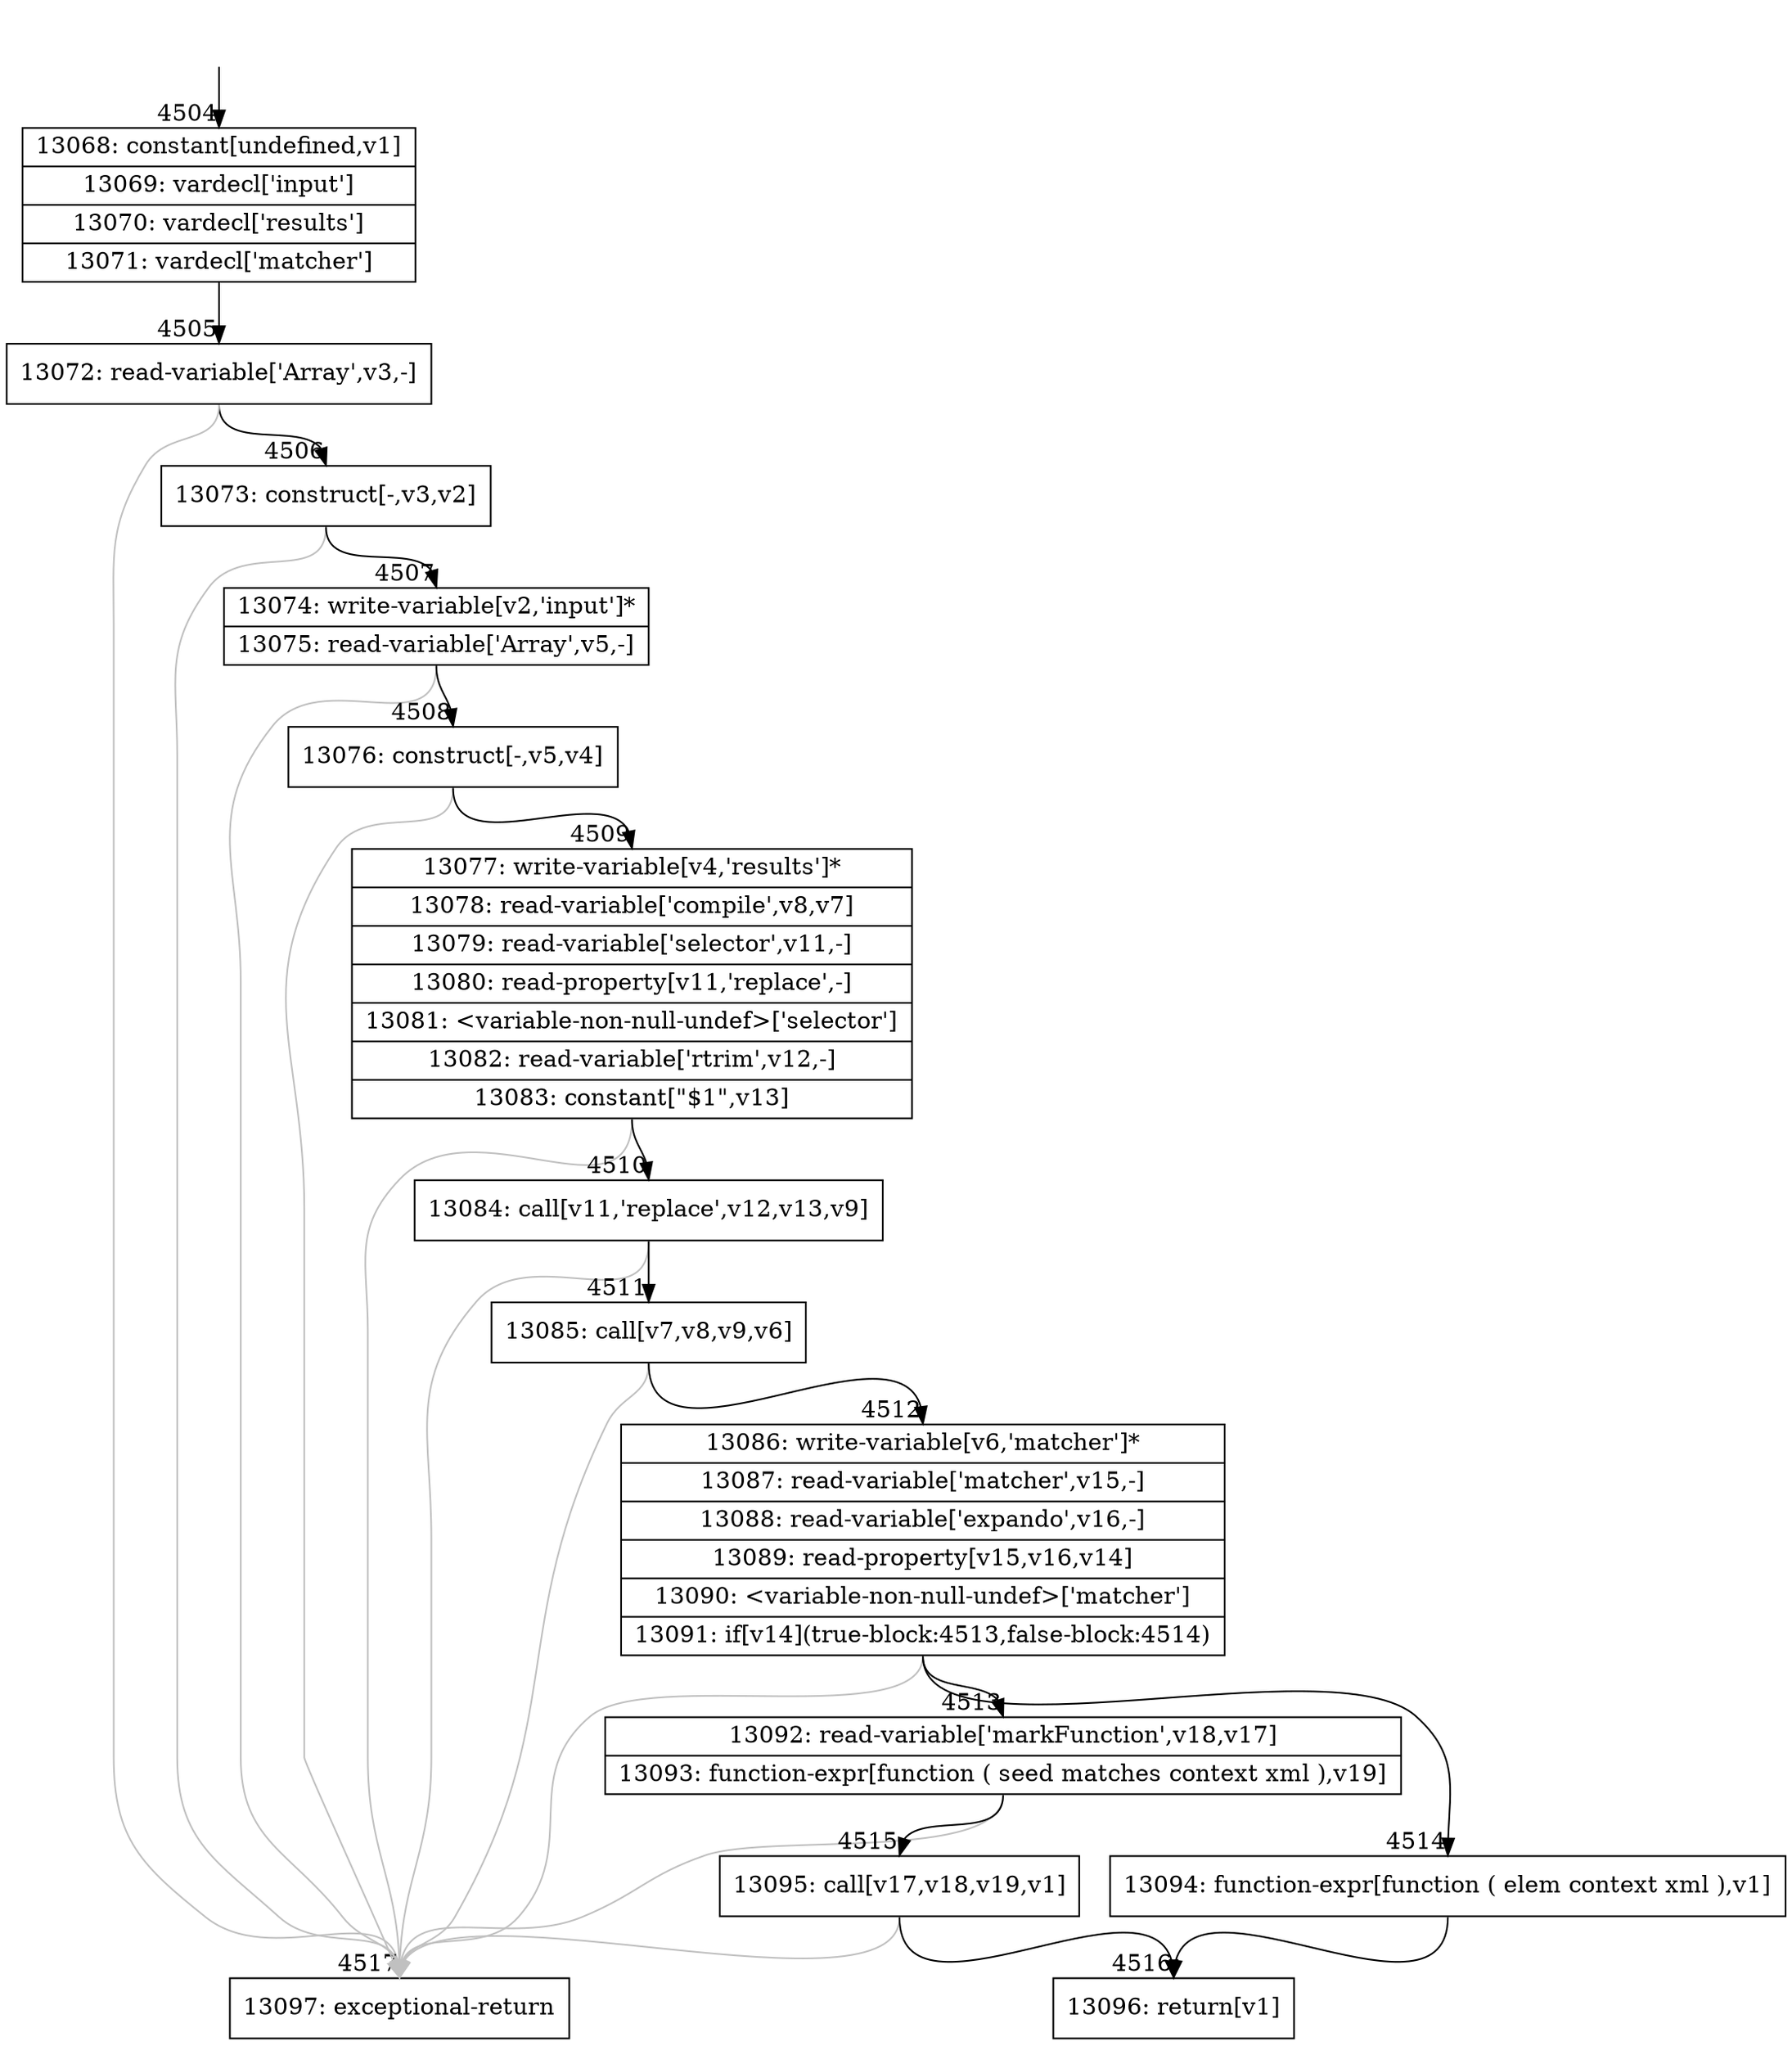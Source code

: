 digraph {
rankdir="TD"
BB_entry289[shape=none,label=""];
BB_entry289 -> BB4504 [tailport=s, headport=n, headlabel="    4504"]
BB4504 [shape=record label="{13068: constant[undefined,v1]|13069: vardecl['input']|13070: vardecl['results']|13071: vardecl['matcher']}" ] 
BB4504 -> BB4505 [tailport=s, headport=n, headlabel="      4505"]
BB4505 [shape=record label="{13072: read-variable['Array',v3,-]}" ] 
BB4505 -> BB4506 [tailport=s, headport=n, headlabel="      4506"]
BB4505 -> BB4517 [tailport=s, headport=n, color=gray, headlabel="      4517"]
BB4506 [shape=record label="{13073: construct[-,v3,v2]}" ] 
BB4506 -> BB4507 [tailport=s, headport=n, headlabel="      4507"]
BB4506 -> BB4517 [tailport=s, headport=n, color=gray]
BB4507 [shape=record label="{13074: write-variable[v2,'input']*|13075: read-variable['Array',v5,-]}" ] 
BB4507 -> BB4508 [tailport=s, headport=n, headlabel="      4508"]
BB4507 -> BB4517 [tailport=s, headport=n, color=gray]
BB4508 [shape=record label="{13076: construct[-,v5,v4]}" ] 
BB4508 -> BB4509 [tailport=s, headport=n, headlabel="      4509"]
BB4508 -> BB4517 [tailport=s, headport=n, color=gray]
BB4509 [shape=record label="{13077: write-variable[v4,'results']*|13078: read-variable['compile',v8,v7]|13079: read-variable['selector',v11,-]|13080: read-property[v11,'replace',-]|13081: \<variable-non-null-undef\>['selector']|13082: read-variable['rtrim',v12,-]|13083: constant[\"$1\",v13]}" ] 
BB4509 -> BB4510 [tailport=s, headport=n, headlabel="      4510"]
BB4509 -> BB4517 [tailport=s, headport=n, color=gray]
BB4510 [shape=record label="{13084: call[v11,'replace',v12,v13,v9]}" ] 
BB4510 -> BB4511 [tailport=s, headport=n, headlabel="      4511"]
BB4510 -> BB4517 [tailport=s, headport=n, color=gray]
BB4511 [shape=record label="{13085: call[v7,v8,v9,v6]}" ] 
BB4511 -> BB4512 [tailport=s, headport=n, headlabel="      4512"]
BB4511 -> BB4517 [tailport=s, headport=n, color=gray]
BB4512 [shape=record label="{13086: write-variable[v6,'matcher']*|13087: read-variable['matcher',v15,-]|13088: read-variable['expando',v16,-]|13089: read-property[v15,v16,v14]|13090: \<variable-non-null-undef\>['matcher']|13091: if[v14](true-block:4513,false-block:4514)}" ] 
BB4512 -> BB4513 [tailport=s, headport=n, headlabel="      4513"]
BB4512 -> BB4514 [tailport=s, headport=n, headlabel="      4514"]
BB4512 -> BB4517 [tailport=s, headport=n, color=gray]
BB4513 [shape=record label="{13092: read-variable['markFunction',v18,v17]|13093: function-expr[function ( seed matches context xml ),v19]}" ] 
BB4513 -> BB4515 [tailport=s, headport=n, headlabel="      4515"]
BB4513 -> BB4517 [tailport=s, headport=n, color=gray]
BB4514 [shape=record label="{13094: function-expr[function ( elem context xml ),v1]}" ] 
BB4514 -> BB4516 [tailport=s, headport=n, headlabel="      4516"]
BB4515 [shape=record label="{13095: call[v17,v18,v19,v1]}" ] 
BB4515 -> BB4516 [tailport=s, headport=n]
BB4515 -> BB4517 [tailport=s, headport=n, color=gray]
BB4516 [shape=record label="{13096: return[v1]}" ] 
BB4517 [shape=record label="{13097: exceptional-return}" ] 
}
